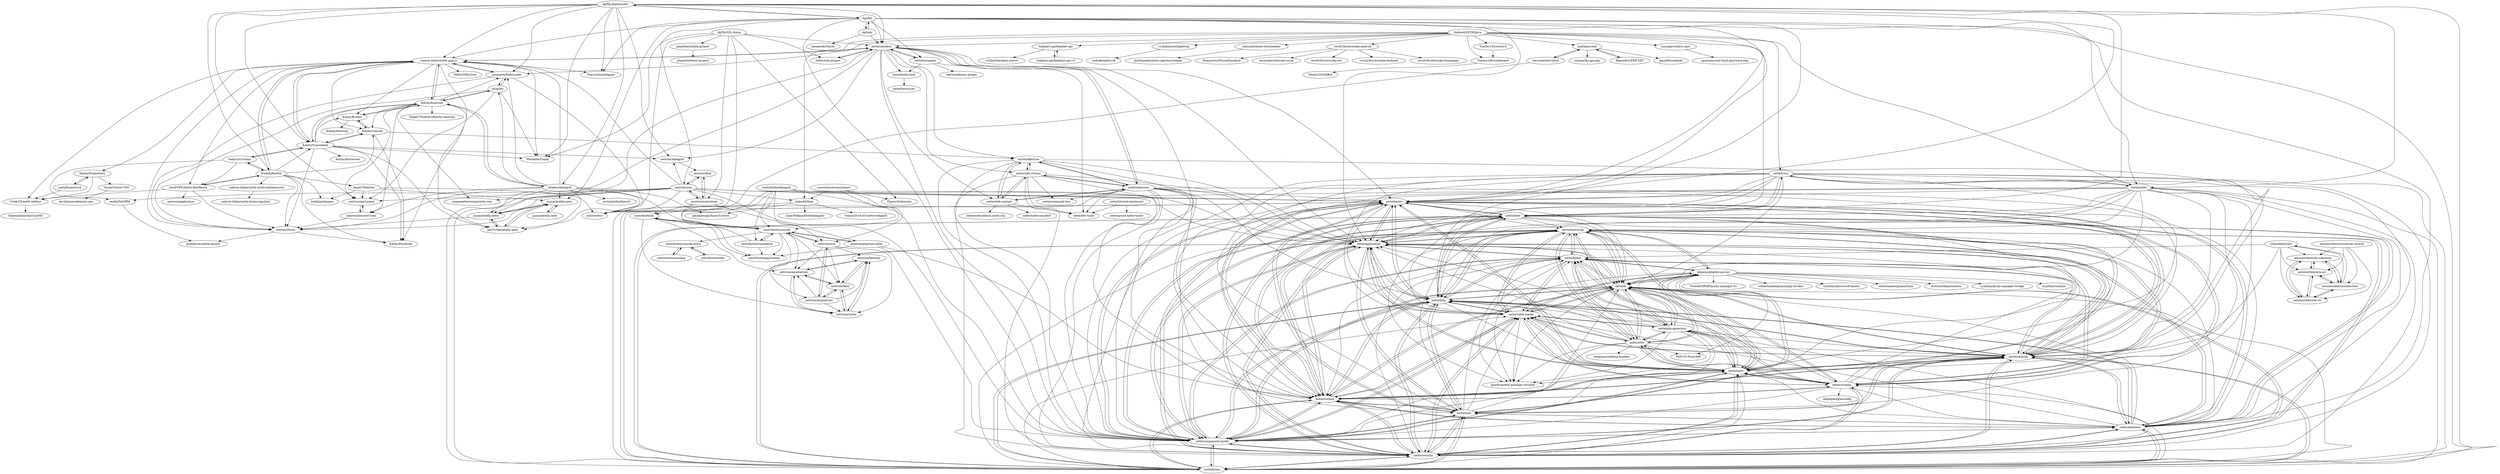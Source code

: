 digraph G {
"nette/tracy" -> "nette/tester"
"nette/tracy" -> "nette/latte"
"nette/tracy" -> "nette/forms"
"nette/tracy" -> "nette/application"
"nette/tracy" -> "nette/http"
"nette/tracy" -> "nette/security"
"nette/tracy" -> "nette/caching"
"nette/tracy" -> "nette/component-model"
"nette/tracy" -> "nette/database"
"nette/tracy" -> "nette/mail"
"nette/tracy" -> "nette/routing"
"nette/tracy" -> "nette/di"
"nette/tracy" -> "nette/neon"
"nette/tracy" -> "nette/nette"
"nette/tracy" -> "nette/robot-loader"
"nette/application" -> "nette/component-model"
"nette/application" -> "nette/routing"
"nette/application" -> "nette/security"
"nette/application" -> "nette/http"
"nette/application" -> "nette/caching"
"nette/application" -> "nette/tester"
"nette/application" -> "nette/forms"
"nette/application" -> "nette/mail"
"nette/application" -> "nette/database"
"nette/application" -> "nette/latte"
"nette/application" -> "nette/di"
"nette/application" -> "nette/bootstrap"
"nette/application" -> "nette/neon"
"nette/application" -> "nette/robot-loader"
"nette/application" -> "nette/finder"
"setnicka/ulozto-downloader" -> "JanPalasek/ulozto-captcha-breaker"
"nette/latte" -> "nette/application"
"nette/latte" -> "nette/tester"
"nette/latte" -> "nette/forms"
"nette/latte" -> "nette/security"
"nette/latte" -> "nette/component-model"
"nette/latte" -> "nette/http"
"nette/latte" -> "nette/routing"
"nette/latte" -> "nette/mail"
"nette/latte" -> "nette/caching"
"nette/latte" -> "nette/database"
"nette/latte" -> "nette/tracy"
"nette/latte" -> "nette/neon"
"nette/latte" -> "nette/di"
"nette/latte" -> "nette/bootstrap"
"nette/latte" -> "nette/robot-loader"
"tkohout/OSTRAJava" -> "covid19cz/erouska-android"
"tkohout/OSTRAJava" -> "Toaster192/czech.h"
"tkohout/OSTRAJava" -> "honzajavorek/cs-apis"
"tkohout/OSTRAJava" -> "setnicka/ulozto-downloader"
"tkohout/OSTRAJava" -> "bakalari-api/bakalari-api"
"tkohout/OSTRAJava" -> "nette/nette"
"tkohout/OSTRAJava" -> "nette/tester"
"tkohout/OSTRAJava" -> "nette/sandbox"
"tkohout/OSTRAJava" -> "nette/latte"
"tkohout/OSTRAJava" -> "Toaster192/rubbergod"
"tkohout/OSTRAJava" -> "nette/tracy"
"tkohout/OSTRAJava" -> "jiripudil/Naja"
"tkohout/OSTRAJava" -> "janmarek/WebLoader"
"tkohout/OSTRAJava" -> "ondrejnov/eet"
"tkohout/OSTRAJava" -> "csob/paymentgateway"
"nette/forms" -> "nette/component-model"
"nette/forms" -> "nette/security"
"nette/forms" -> "nette/routing"
"nette/forms" -> "nette/application"
"nette/forms" -> "nette/tester"
"nette/forms" -> "nette/http"
"nette/forms" -> "nette/mail"
"nette/forms" -> "nette/caching"
"nette/forms" -> "nette/database"
"nette/forms" -> "nette/latte"
"nette/forms" -> "nette/di"
"nette/forms" -> "nette/bootstrap"
"nette/forms" -> "nette/neon"
"nette/forms" -> "nette/robot-loader"
"nette/forms" -> "nette/schema"
"antonioribeiro/countries-laravel" -> "antonioribeiro/ia-collection"
"antonioribeiro/countries-laravel" -> "antonioribeiro/ia-arr"
"antonioribeiro/countries-laravel" -> "antonioribeiro/ia-str"
"antonioribeiro/countries-laravel" -> "antonioribeiro/coollection"
"bakalari-api/bakalari-api" -> "vitSkalicky/lepsi-rozvrh"
"bakalari-api/bakalari-api" -> "bakalari-api/bakalari-api-v3"
"nette/http" -> "nette/component-model"
"nette/http" -> "nette/routing"
"nette/http" -> "nette/security"
"nette/http" -> "nette/application"
"nette/http" -> "nette/caching"
"nette/http" -> "nette/forms"
"nette/http" -> "nette/mail"
"nette/http" -> "nette/tester"
"nette/http" -> "nette/database"
"nette/http" -> "nette/bootstrap"
"nette/http" -> "nette/di"
"nette/http" -> "nette/neon"
"nette/http" -> "nette/latte"
"nette/http" -> "nette/robot-loader"
"nette/http" -> "nette/finder"
"nette/utils" -> "nette/finder"
"nette/utils" -> "nette/robot-loader"
"nette/utils" -> "nette/di"
"nette/utils" -> "nette/neon"
"nette/utils" -> "nette/bootstrap"
"nette/utils" -> "nette/schema"
"nette/utils" -> "nette/php-generator"
"nette/utils" -> "Jean85/pretty-package-versions" ["e"=1]
"nette/utils" -> "phpstan/phpdoc-parser"
"nette/utils" -> "nette/caching"
"nette/utils" -> "PHP-CS-Fixer/diff" ["e"=1]
"nette/utils" -> "composer/xdebug-handler" ["e"=1]
"nette/utils" -> "nette/application"
"nette/utils" -> "nette/http"
"nette/utils" -> "nette/component-model"
"honzajavorek/cs-apis" -> "spaze/encrypt-hash-password-php"
"nette/php-generator" -> "nette/bootstrap"
"nette/php-generator" -> "nette/neon"
"nette/php-generator" -> "nette/di"
"nette/php-generator" -> "nette/robot-loader"
"nette/php-generator" -> "nette/finder"
"nette/php-generator" -> "nette/utils"
"nette/php-generator" -> "nette/schema"
"nette/php-generator" -> "phpstan/phpdoc-parser"
"nette/php-generator" -> "Jean85/pretty-package-versions" ["e"=1]
"nette/php-generator" -> "nette/http"
"nette/php-generator" -> "nette/caching"
"nette/php-generator" -> "nette/component-model"
"nette/php-generator" -> "nette/application"
"nette/php-generator" -> "nette/security"
"nette/php-generator" -> "nette/routing"
"bakalari-api/bakalari-api-v3" -> "bakalari-api/bakalari-api"
"nette/examples" -> "nette/sandbox"
"nette/examples" -> "nette/build-tools"
"nette/examples" -> "nette/netbeans-plugin"
"nette/examples" -> "nette/dev-tools"
"dg/dibi" -> "nette/tester"
"dg/dibi" -> "dg/texy"
"dg/dibi" -> "nette/sandbox"
"dg/dibi" -> "vojtech-dobes/nette.ajax.js"
"dg/dibi" -> "Tharos/LeanMapper"
"dg/dibi" -> "nette/nette"
"dg/dibi" -> "nette/http"
"dg/dibi" -> "nette/database"
"dg/dibi" -> "nette/application"
"dg/dibi" -> "nette/forms"
"dg/dibi" -> "nextras/orm"
"dg/dibi" -> "juzna/intellij-neon"
"dg/dibi" -> "nette/examples"
"dg/dibi" -> "dg/ftp-deployment"
"dg/dibi" -> "nette/component-model"
"nette/nette" -> "nette/tester"
"nette/nette" -> "nette/latte"
"nette/nette" -> "nette/tracy"
"nette/nette" -> "nette/application"
"nette/nette" -> "nette/forms"
"nette/nette" -> "nette/security"
"nette/nette" -> "nette/mail"
"nette/nette" -> "nette/component-model"
"nette/nette" -> "nette/database"
"nette/nette" -> "nette/routing"
"nette/nette" -> "nette/caching"
"nette/nette" -> "nette/http"
"nette/nette" -> "nette/neon"
"nette/nette" -> "nette/di"
"nette/nette" -> "nette/bootstrap"
"nette/database" -> "nette/component-model"
"nette/database" -> "nette/security"
"nette/database" -> "nette/routing"
"nette/database" -> "nette/application"
"nette/database" -> "nette/tester"
"nette/database" -> "nette/http"
"nette/database" -> "nette/caching"
"nette/database" -> "nette/forms"
"nette/database" -> "nette/mail"
"nette/database" -> "nette/latte"
"nette/database" -> "nette/di"
"nette/database" -> "nette/neon"
"nette/database" -> "nette/bootstrap"
"nette/database" -> "nette/robot-loader"
"nette/database" -> "nette/schema"
"stekycz/Cronner" -> "drahak/Restful"
"stekycz/Cronner" -> "Kdyby/Translation"
"stekycz/Cronner" -> "uestla/YetORM"
"stekycz/Cronner" -> "newPOPE/Nette-RestRoute"
"nette/finder" -> "nette/robot-loader"
"nette/finder" -> "nette/bootstrap"
"nette/finder" -> "nette/di"
"nette/finder" -> "nette/neon"
"nette/finder" -> "nette/utils"
"nette/finder" -> "Jean85/pretty-package-versions" ["e"=1]
"nette/finder" -> "nette/php-generator"
"nette/finder" -> "phpstan/phpdoc-parser"
"nette/finder" -> "nette/schema"
"nette/finder" -> "nette/caching"
"nette/finder" -> "nette/component-model"
"nette/finder" -> "nette/application"
"nette/finder" -> "nette/routing"
"nette/finder" -> "nette/security"
"nette/finder" -> "nette/http"
"nette/robot-loader" -> "nette/finder"
"nette/robot-loader" -> "nette/bootstrap"
"nette/robot-loader" -> "nette/neon"
"nette/robot-loader" -> "nette/di"
"nette/robot-loader" -> "nette/utils"
"nette/robot-loader" -> "nette/php-generator"
"nette/robot-loader" -> "nette/schema"
"nette/robot-loader" -> "Jean85/pretty-package-versions" ["e"=1]
"nette/robot-loader" -> "phpstan/phpdoc-parser"
"nette/robot-loader" -> "nette/caching"
"nette/robot-loader" -> "nette/component-model"
"nette/robot-loader" -> "nette/routing"
"nette/robot-loader" -> "nette/security"
"nette/robot-loader" -> "nette/application"
"nette/robot-loader" -> "nette/http"
"phpstan/phpdoc-parser" -> "nette/robot-loader"
"phpstan/phpdoc-parser" -> "nette/finder"
"phpstan/phpdoc-parser" -> "nette/bootstrap"
"phpstan/phpdoc-parser" -> "Jean85/pretty-package-versions" ["e"=1]
"phpstan/phpdoc-parser" -> "nette/neon"
"phpstan/phpdoc-parser" -> "nette/di"
"phpstan/phpdoc-parser" -> "nette/utils"
"phpstan/phpdoc-parser" -> "PHP-CS-Fixer/diff" ["e"=1]
"phpstan/phpdoc-parser" -> "symfony/password-hasher" ["e"=1]
"phpstan/phpdoc-parser" -> "sebastianbergmann/type" ["e"=1]
"phpstan/phpdoc-parser" -> "doctrine/deprecations" ["e"=1]
"phpstan/phpdoc-parser" -> "symfony/proxy-manager-bridge" ["e"=1]
"phpstan/phpdoc-parser" -> "symfony/runtime" ["e"=1]
"phpstan/phpdoc-parser" -> "FriendsOfPHP/proxy-manager-lts" ["e"=1]
"phpstan/phpdoc-parser" -> "sebastianbergmann/php-invoker" ["e"=1]
"nette/schema" -> "nette/bootstrap"
"nette/schema" -> "nette/neon"
"nette/schema" -> "nette/di"
"nette/schema" -> "nette/robot-loader"
"nette/schema" -> "nette/utils"
"nette/schema" -> "nette/finder"
"nette/schema" -> "nette/routing"
"nette/schema" -> "thephpleague/config" ["e"=1]
"nette/schema" -> "nette/component-model"
"nette/schema" -> "nette/security"
"nette/schema" -> "nette/php-generator"
"nette/schema" -> "nette/application"
"nette/schema" -> "nette/caching"
"nette/schema" -> "nette/http"
"nette/schema" -> "nette/tester"
"nette/bootstrap" -> "nette/di"
"nette/bootstrap" -> "nette/neon"
"nette/bootstrap" -> "nette/robot-loader"
"nette/bootstrap" -> "nette/finder"
"nette/bootstrap" -> "nette/schema"
"nette/bootstrap" -> "nette/php-generator"
"nette/bootstrap" -> "nette/utils"
"nette/bootstrap" -> "phpstan/phpdoc-parser"
"nette/bootstrap" -> "nette/component-model"
"nette/bootstrap" -> "Jean85/pretty-package-versions" ["e"=1]
"nette/bootstrap" -> "nette/caching"
"nette/bootstrap" -> "nette/routing"
"nette/bootstrap" -> "nette/security"
"nette/bootstrap" -> "nette/application"
"nette/bootstrap" -> "nette/http"
"nette/caching" -> "nette/component-model"
"nette/caching" -> "nette/routing"
"nette/caching" -> "nette/security"
"nette/caching" -> "nette/application"
"nette/caching" -> "nette/http"
"nette/caching" -> "nette/tester"
"nette/caching" -> "nette/mail"
"nette/caching" -> "nette/forms"
"nette/caching" -> "nette/database"
"nette/caching" -> "nette/finder"
"nette/caching" -> "nette/bootstrap"
"nette/caching" -> "nette/di"
"nette/caching" -> "nette/neon"
"nette/caching" -> "nette/robot-loader"
"nette/caching" -> "nette/latte"
"nette/routing" -> "nette/component-model"
"nette/routing" -> "nette/security"
"nette/routing" -> "nette/application"
"nette/routing" -> "nette/http"
"nette/routing" -> "nette/caching"
"nette/routing" -> "nette/tester"
"nette/routing" -> "nette/forms"
"nette/routing" -> "nette/mail"
"nette/routing" -> "nette/database"
"nette/routing" -> "nette/bootstrap"
"nette/routing" -> "nette/neon"
"nette/routing" -> "nette/di"
"nette/routing" -> "nette/schema"
"nette/routing" -> "nette/robot-loader"
"nette/routing" -> "nette/latte"
"nette/security" -> "nette/component-model"
"nette/security" -> "nette/routing"
"nette/security" -> "nette/application"
"nette/security" -> "nette/tester"
"nette/security" -> "nette/caching"
"nette/security" -> "nette/http"
"nette/security" -> "nette/forms"
"nette/security" -> "nette/mail"
"nette/security" -> "nette/database"
"nette/security" -> "nette/bootstrap"
"nette/security" -> "nette/di"
"nette/security" -> "nette/neon"
"nette/security" -> "nette/latte"
"nette/security" -> "nette/robot-loader"
"nette/security" -> "nette/schema"
"phpstan/phpstan-nette" -> "contributte/console"
"phpstan/phpstan-nette" -> "contributte/application"
"phpstan/phpstan-nette" -> "nette/routing"
"phpstan/phpstan-nette" -> "nette/component-model"
"colinodell/json5" -> "antonioribeiro/coollection"
"colinodell/json5" -> "antonioribeiro/ia-arr"
"colinodell/json5" -> "antonioribeiro/ia-str"
"colinodell/json5" -> "antonioribeiro/ia-collection"
"colinodell/json5" -> "nette/caching"
"colinodell/json5" -> "nette/finder"
"nextras/orm" -> "nextras/dbal"
"nextras/orm" -> "nextras/migrations"
"nextras/orm" -> "componette/componette.com"
"nextras/orm" -> "nextras/datagrid"
"nextras/orm" -> "nette/tester"
"nextras/orm" -> "jiripudil/Naja"
"nextras/orm" -> "nette/forms"
"nextras/orm" -> "nette/application"
"nextras/orm" -> "uestla/YetORM"
"nextras/orm" -> "nittro/nittro"
"nextras/orm" -> "nextras/mail-panel"
"nextras/orm" -> "nette/component-model"
"nextras/orm" -> "vojtech-dobes/nette.ajax.js"
"nextras/orm" -> "juzna/intellij-nette"
"nextras/orm" -> "nette/database"
"nette/mail" -> "nette/component-model"
"nette/mail" -> "nette/security"
"nette/mail" -> "nette/routing"
"nette/mail" -> "nette/application"
"nette/mail" -> "nette/forms"
"nette/mail" -> "nette/http"
"nette/mail" -> "nette/caching"
"nette/mail" -> "nette/tester"
"nette/mail" -> "nette/database"
"nette/mail" -> "nette/bootstrap"
"nette/mail" -> "nette/neon"
"nette/mail" -> "nette/latte"
"nette/mail" -> "nette/di"
"nette/mail" -> "nette/robot-loader"
"nette/mail" -> "nette/finder"
"nette/safe-stream" -> "nette/reflection"
"nette/safe-stream" -> "nette/tokenizer"
"nette/safe-stream" -> "nette/component-model"
"nette/safe-stream" -> "nette/dev-tools"
"nette/safe-stream" -> "nette/web-content"
"nette/safe-stream" -> "nette/command-line"
"nette/safe-stream" -> "nette/security"
"nette/safe-stream" -> "nette/application"
"nette/safe-stream" -> "nette/routing"
"drahak/Restful" -> "newPOPE/Nette-RestRoute"
"drahak/Restful" -> "stekycz/Cronner"
"drahak/Restful" -> "brabijan/images"
"drahak/Restful" -> "nextras/forms"
"drahak/Restful" -> "vojtech-dobes/nette.ajax.js"
"drahak/Restful" -> "Kdyby/Console"
"drahak/Restful" -> "Kdyby/Translation"
"drahak/Restful" -> "Kdyby/Facebook"
"drahak/Restful" -> "vojtech-dobes/nette-multi-authenticator"
"drahak/Restful" -> "kaja47/Matcher"
"dg/ftp-deployment" -> "nette/tester"
"dg/ftp-deployment" -> "nette/nette"
"dg/ftp-deployment" -> "vojtech-dobes/nette.ajax.js"
"dg/ftp-deployment" -> "drahak/Restful"
"dg/ftp-deployment" -> "janmarek/WebLoader"
"dg/ftp-deployment" -> "Kdyby/Translation"
"dg/ftp-deployment" -> "nextras/mail-panel"
"dg/ftp-deployment" -> "Tharos/LeanMapper"
"dg/ftp-deployment" -> "dg/dibi"
"dg/ftp-deployment" -> "ublaboo/datagrid"
"dg/ftp-deployment" -> "nette/forms"
"dg/ftp-deployment" -> "nextras/datagrid"
"dg/ftp-deployment" -> "Markette/Gopay"
"dg/ftp-deployment" -> "nette/sandbox"
"dg/ftp-deployment" -> "nette/latte"
"dg/texy" -> "nette/sandbox"
"dg/texy" -> "dg/dibi"
"dg/texy" -> "janmarek/Texyla"
"covid19cz/erouska-android" -> "covid19cz/erouska-ios"
"covid19cz/erouska-android" -> "covid19cz/erouska-backend"
"covid19cz/erouska-android" -> "covid19cz/erouska-homepage"
"covid19cz/erouska-android" -> "Komarovec/NeuralSandbox"
"covid19cz/erouska-android" -> "msusicky/ockovani-covid"
"nette/di" -> "nette/bootstrap"
"nette/di" -> "nette/neon"
"nette/di" -> "nette/robot-loader"
"nette/di" -> "nette/finder"
"nette/di" -> "nette/utils"
"nette/di" -> "nette/schema"
"nette/di" -> "nette/php-generator"
"nette/di" -> "phpstan/phpdoc-parser"
"nette/di" -> "nette/component-model"
"nette/di" -> "nette/caching"
"nette/di" -> "nette/application"
"nette/di" -> "Jean85/pretty-package-versions" ["e"=1]
"nette/di" -> "nette/security"
"nette/di" -> "nette/routing"
"nette/di" -> "nette/http"
"nextras/secured-links" -> "nextras/mail-panel"
"nextras/secured-links" -> "nextras/forms"
"kaja47/Matcher" -> "brabijan/images"
"kaja47/Matcher" -> "juzna/intellij-neon"
"kaja47/Matcher" -> "nittro/nittro"
"kaja47/Matcher" -> "nextras/mail-panel"
"nette/sandbox" -> "nette/examples"
"nette/sandbox" -> "nette/reflection"
"nette/sandbox" -> "nette/web-content"
"nette/sandbox" -> "nette/safe-stream"
"nette/sandbox" -> "nette/build-tools"
"nette/sandbox" -> "nette/tokenizer"
"nette/sandbox" -> "nette/web-project"
"nette/sandbox" -> "vojtech-dobes/nette.ajax.js"
"nette/sandbox" -> "nette/tester"
"nette/sandbox" -> "nextras/datagrid"
"nette/sandbox" -> "nette/application"
"nette/sandbox" -> "nette/forms"
"nette/sandbox" -> "nette/security"
"nette/sandbox" -> "juzna/intellij-nette"
"nette/sandbox" -> "nette/component-model"
"nextras/datagrid" -> "nextras/dbal"
"Kdyby/Framework" -> "Vrtak-CZ/nette-addons"
"Kdyby/Framework" -> "Venne/Venne-CMS"
"Kdyby/Framework" -> "nella/framework"
"Vrtak-CZ/nette-addons" -> "OndrejSlamecka/CoolMS"
"juzna/intellij-latte" -> "juzna/intellij-neon"
"juzna/intellij-neon" -> "juzna/intellij-nette"
"juzna/intellij-neon" -> "JanTvrdik/intellij-latte"
"juzna/intellij-neon" -> "nextras/forms"
"juzna/intellij-neon" -> "juzna/intellij-latte"
"juzna/intellij-nette" -> "juzna/intellij-neon"
"juzna/intellij-nette" -> "JanTvrdik/intellij-latte"
"juzna/intellij-nette" -> "nextras/forms"
"nella/framework" -> "Kdyby/Framework"
"nella/framework" -> "Vrtak-CZ/nette-addons"
"newPOPE/Nette-RestRoute" -> "drahak/Restful"
"newPOPE/Nette-RestRoute" -> "nextras/forms"
"newPOPE/Nette-RestRoute" -> "nextras/application"
"newPOPE/Nette-RestRoute" -> "Vrtak-CZ/nette-addons"
"vojtech-dobes/nette.ajax.js" -> "Kdyby/Translation"
"vojtech-dobes/nette.ajax.js" -> "janmarek/WebLoader"
"vojtech-dobes/nette.ajax.js" -> "Kdyby/Framework"
"vojtech-dobes/nette.ajax.js" -> "Kdyby/Console"
"vojtech-dobes/nette.ajax.js" -> "Kdyby/Doctrine"
"vojtech-dobes/nette.ajax.js" -> "nette/sandbox"
"vojtech-dobes/nette.ajax.js" -> "Vrtak-CZ/nette-addons"
"vojtech-dobes/nette.ajax.js" -> "drahak/Restful"
"vojtech-dobes/nette.ajax.js" -> "Kdyby/Facebook"
"vojtech-dobes/nette.ajax.js" -> "nextras/forms"
"vojtech-dobes/nette.ajax.js" -> "Tharos/LeanMapper"
"vojtech-dobes/nette.ajax.js" -> "Kdyby/Events"
"vojtech-dobes/nette.ajax.js" -> "Markette/Gopay"
"vojtech-dobes/nette.ajax.js" -> "newPOPE/Nette-RestRoute"
"vojtech-dobes/nette.ajax.js" -> "Niftyx/NiftyGrid"
"Toaster192/czech.h" -> "Toaster192/rubbergod"
"contributte/datagrid" -> "contributte/translation"
"contributte/datagrid" -> "contributte/console"
"contributte/datagrid" -> "contributte/application"
"contributte/datagrid" -> "nettrine/orm"
"contributte/datagrid" -> "nette/component-model"
"contributte/datagrid" -> "nette/application"
"contributte/datagrid" -> "nette/tester"
"contributte/datagrid" -> "contributte/di"
"nette/neon" -> "nette/bootstrap"
"nette/neon" -> "nette/di"
"nette/neon" -> "nette/robot-loader"
"nette/neon" -> "nette/finder"
"nette/neon" -> "nette/utils"
"nette/neon" -> "nette/schema"
"nette/neon" -> "nette/php-generator"
"nette/neon" -> "phpstan/phpdoc-parser"
"nette/neon" -> "nette/component-model"
"nette/neon" -> "nette/caching"
"nette/neon" -> "Jean85/pretty-package-versions" ["e"=1]
"nette/neon" -> "nette/application"
"nette/neon" -> "nette/security"
"nette/neon" -> "nette/routing"
"nette/neon" -> "nette/tester"
"JanTvrdik/intellij-latte" -> "juzna/intellij-nette"
"JanTvrdik/intellij-latte" -> "juzna/intellij-neon"
"Kdyby/Console" -> "Kdyby/Events"
"Kdyby/Console" -> "Kdyby/Facebook"
"Kdyby/Console" -> "Kdyby/Translation"
"Kdyby/Console" -> "nette/reflection"
"Kdyby/Doctrine" -> "Kdyby/Events"
"Kdyby/Doctrine" -> "Kdyby/Translation"
"Kdyby/Doctrine" -> "Kdyby/Console"
"Kdyby/Doctrine" -> "vojtech-dobes/nette.ajax.js"
"Kdyby/Doctrine" -> "o5/grido"
"Kdyby/Doctrine" -> "JanTvrdik/intellij-latte"
"Kdyby/Doctrine" -> "ublaboo/datagrid"
"Kdyby/Doctrine" -> "janmarek/WebLoader"
"Kdyby/Doctrine" -> "componette/componette.com"
"Kdyby/Doctrine" -> "nextras/secured-links"
"Kdyby/Doctrine" -> "Majkl578/nette-identity-doctrine"
"Kdyby/Doctrine" -> "nextras/mail-panel"
"Kdyby/Events" -> "Kdyby/Doctrine"
"Kdyby/Events" -> "Kdyby/Console"
"Kdyby/Events" -> "Kdyby/Monolog"
"Kdyby/Translation" -> "vojtech-dobes/nette.ajax.js"
"Kdyby/Translation" -> "Kdyby/Doctrine"
"Kdyby/Translation" -> "Kdyby/Console"
"Kdyby/Translation" -> "Kdyby/Facebook"
"Kdyby/Translation" -> "Kdyby/Events"
"Kdyby/Translation" -> "stekycz/Cronner"
"Kdyby/Translation" -> "nextras/datagrid"
"Kdyby/Translation" -> "nextras/forms"
"Kdyby/Translation" -> "Kdyby/Autowired"
"Kdyby/Translation" -> "Markette/Gopay"
"Kdyby/Translation" -> "JanTvrdik/intellij-latte"
"nextras/migrations" -> "nextras/dbal"
"nextras/migrations" -> "contributte/console"
"nextras/migrations" -> "nextras/orm"
"nextras/migrations" -> "phpstan/phpstan-nette"
"nextras/migrations" -> "contributte/di"
"csob/paymentgateway" -> "ondrakoupil/csob"
"ondrejnov/eet" -> "slevomat/eet-client"
"ondrejnov/eet" -> "filipsedivy/PHP-EET"
"ondrejnov/eet" -> "JakubMrozek/eet"
"ondrejnov/eet" -> "mhujer/fio-api-php"
"nette/component-model" -> "nette/routing"
"nette/component-model" -> "nette/security"
"nette/component-model" -> "nette/application"
"nette/component-model" -> "nette/http"
"nette/component-model" -> "nette/caching"
"nette/component-model" -> "nette/tester"
"nette/component-model" -> "nette/forms"
"nette/component-model" -> "nette/mail"
"nette/component-model" -> "nette/database"
"nette/component-model" -> "nette/bootstrap"
"nette/component-model" -> "nette/di"
"nette/component-model" -> "nette/neon"
"nette/component-model" -> "nette/latte"
"nette/component-model" -> "nette/robot-loader"
"nette/component-model" -> "nette/finder"
"jiripudil/Naja" -> "nittro/nittro"
"jiripudil/Naja" -> "o2ps/WebpackNetteAdapter"
"jiripudil/Naja" -> "trainit/2018-03-nette-webpack"
"jiripudil/Naja" -> "peckadesign/AsyncControl"
"planette/nutella-project" -> "planette/forest-project"
"nette/reflection" -> "nette/safe-stream"
"nette/reflection" -> "nette/tokenizer"
"nette/reflection" -> "nette/component-model"
"nette/reflection" -> "nette/web-content"
"nette/reflection" -> "nette/security"
"nette/reflection" -> "nette/application"
"nette/reflection" -> "nette/caching"
"nette/reflection" -> "nette/routing"
"antonioribeiro/coollection" -> "antonioribeiro/ia-collection"
"antonioribeiro/coollection" -> "antonioribeiro/ia-arr"
"antonioribeiro/coollection" -> "antonioribeiro/ia-str"
"antonioribeiro/coollection" -> "colinodell/json5"
"antonioribeiro/ia-arr" -> "antonioribeiro/ia-collection"
"antonioribeiro/ia-arr" -> "antonioribeiro/ia-str"
"antonioribeiro/ia-arr" -> "antonioribeiro/coollection"
"antonioribeiro/ia-collection" -> "antonioribeiro/ia-arr"
"antonioribeiro/ia-collection" -> "antonioribeiro/ia-str"
"antonioribeiro/ia-collection" -> "antonioribeiro/coollection"
"antonioribeiro/ia-str" -> "antonioribeiro/ia-collection"
"antonioribeiro/ia-str" -> "antonioribeiro/ia-arr"
"antonioribeiro/ia-str" -> "antonioribeiro/coollection"
"nette/tokenizer" -> "nette/safe-stream"
"nette/tokenizer" -> "nette/reflection"
"nette/tokenizer" -> "nette/component-model"
"nette/tokenizer" -> "nette/web-content"
"nette/tokenizer" -> "nette/security"
"nette/tokenizer" -> "nette/routing"
"nette/tokenizer" -> "nette/application"
"nette/tokenizer" -> "nette/dev-tools"
"nette/tokenizer" -> "nette/caching"
"nette/tokenizer" -> "nette/command-line"
"nette/tokenizer" -> "nette/sandbox"
"nette/tokenizer" -> "nette/http"
"nette/tokenizer" -> "nette/forms"
"nette/tokenizer" -> "nette/tester"
"nette/tokenizer" -> "nette/mail"
"janmarek/WebLoader" -> "vojtech-dobes/nette.ajax.js"
"janmarek/WebLoader" -> "o5/grido"
"janmarek/WebLoader" -> "nextras/forms"
"janmarek/WebLoader" -> "nittro/nittro"
"o5/grido" -> "janmarek/WebLoader"
"o5/grido" -> "Kdyby/Doctrine"
"o5/grido" -> "Markette/Gopay"
"o5/grido" -> "nextras/mail-panel"
"o5/grido" -> "nextras/forms"
"ublaboo/datagrid" -> "Kdyby/Doctrine"
"ublaboo/datagrid" -> "juzna/intellij-nette"
"ublaboo/datagrid" -> "janmarek/WebLoader"
"ublaboo/datagrid" -> "nittro/nittro"
"ublaboo/datagrid" -> "o5/grido"
"ublaboo/datagrid" -> "mrtnzlml/testbench"
"ublaboo/datagrid" -> "JanTvrdik/intellij-latte"
"ublaboo/datagrid" -> "juzna/intellij-neon"
"ublaboo/datagrid" -> "peckadesign/AsyncControl"
"ublaboo/datagrid" -> "vojtech-dobes/nette.ajax.js"
"ublaboo/datagrid" -> "nextras/forms"
"ublaboo/datagrid" -> "contributte/console"
"ublaboo/datagrid" -> "nextras/secured-links"
"consistence/consistence" -> "Tharos/Schematic"
"consistence/consistence" -> "contributte/console"
"consistence/consistence" -> "jiripudil/Naja"
"consistence/consistence" -> "nettrine/orm"
"contributte/console" -> "contributte/di"
"contributte/console" -> "phpstan/phpstan-nette"
"contributte/console" -> "nettrine/orm"
"contributte/console" -> "contributte/translation"
"contributte/console" -> "nettrine/migrations"
"contributte/console" -> "nettrine/annotations"
"contributte/console" -> "contributte/console-extra"
"contributte/console" -> "nettrine/dbal"
"contributte/console" -> "contributte/application"
"contributte/console-extra" -> "contributte/redis"
"contributte/console-extra" -> "contributte/monolog"
"contributte/di" -> "contributte/console"
"contributte/di" -> "contributte/application"
"contributte/di" -> "nettrine/annotations"
"contributte/di" -> "nettrine/cache"
"dg/MySQL-dump" -> "Markette/Gopay"
"dg/MySQL-dump" -> "nette/web-project"
"dg/MySQL-dump" -> "Tharos/Schematic"
"dg/MySQL-dump" -> "nextras/migrations"
"dg/MySQL-dump" -> "nittro/nittro"
"dg/MySQL-dump" -> "nette/sandbox"
"dg/MySQL-dump" -> "planette/nutella-project"
"dg/MySQL-dump" -> "JanTvrdik/intellij-latte"
"nextras/forms" -> "michalsvec/nette-opauth"
"nextras/forms" -> "Kdyby/Facebook"
"vojtech-dobes/nette-multi-authenticator" -> "vojtech-dobes/nette-forms-inputlist"
"nette/tester" -> "nette/security"
"nette/tester" -> "nette/component-model"
"nette/tester" -> "nette/routing"
"nette/tester" -> "nette/application"
"nette/tester" -> "nette/forms"
"nette/tester" -> "nette/caching"
"nette/tester" -> "nette/http"
"nette/tester" -> "nette/mail"
"nette/tester" -> "nette/database"
"nette/tester" -> "nette/latte"
"nette/tester" -> "nette/di"
"nette/tester" -> "nette/neon"
"nette/tester" -> "nette/bootstrap"
"nette/tester" -> "nette/robot-loader"
"nette/tester" -> "nette/schema"
"slevomat/eet-client" -> "ondrejnov/eet"
"slevomat/eet-client" -> "nittro/nittro"
"nette/web-content" -> "nette/reflection"
"nette/web-content" -> "nette/safe-stream"
"nette/web-content" -> "nette/tokenizer"
"nette/web-content" -> "nette/web-addons.nette.org"
"nette/web-content" -> "nette/nette-minified"
"nette/web-content" -> "nette/dev-tools"
"nette/web-project" -> "nette/sandbox"
"nette/tutorial-quickstart" -> "nette/dev-tools"
"nette/tutorial-quickstart" -> "nette/grunt-nette-tester"
"nettrine/fixtures" -> "nettrine/cache"
"nettrine/fixtures" -> "nettrine/annotations"
"nettrine/fixtures" -> "nettrine/dbal"
"Venne/Venne-CMS" -> "davidmoravek/moes-cms"
"nextras/mail-panel" -> "nextras/secured-links"
"uestla/YetORM" -> "michalsvec/nette-opauth"
"filipsedivy/PHP-EET" -> "ondrejnov/eet"
"nettrine/orm" -> "nettrine/dbal"
"nettrine/orm" -> "nettrine/annotations"
"nettrine/orm" -> "nettrine/migrations"
"nettrine/orm" -> "nettrine/cache"
"nettrine/orm" -> "nettrine/fixtures"
"nettrine/orm" -> "contributte/console"
"Toaster192/rubbergod" -> "Misha12/GrillBot"
"nextras/dbal" -> "nextras/migrations"
"nextras/dbal" -> "nextras/orm"
"contributte/translation" -> "contributte/console"
"contributte/translation" -> "contributte/di"
"contributte/translation" -> "contributte/application"
"nettrine/migrations" -> "nettrine/dbal"
"nettrine/migrations" -> "nettrine/annotations"
"nettrine/migrations" -> "nettrine/fixtures"
"nettrine/migrations" -> "nettrine/cache"
"nettrine/migrations" -> "nettrine/orm"
"nette/build-tools" -> "nette/resources"
"contributte/monolog" -> "contributte/console-extra"
"nettrine/dbal" -> "nettrine/annotations"
"nettrine/dbal" -> "nettrine/cache"
"nettrine/dbal" -> "nettrine/fixtures"
"nettrine/dbal" -> "nettrine/migrations"
"contributte/redis" -> "contributte/console-extra"
"nettrine/annotations" -> "nettrine/cache"
"nettrine/annotations" -> "nettrine/dbal"
"nettrine/annotations" -> "nettrine/fixtures"
"nettrine/cache" -> "nettrine/annotations"
"nettrine/cache" -> "nettrine/fixtures"
"nettrine/cache" -> "nettrine/dbal"
"nette/tracy" ["l"="-26.311,-41.786"]
"nette/tester" ["l"="-26.319,-41.813"]
"nette/latte" ["l"="-26.332,-41.792"]
"nette/forms" ["l"="-26.32,-41.804"]
"nette/application" ["l"="-26.338,-41.805"]
"nette/http" ["l"="-26.35,-41.817"]
"nette/security" ["l"="-26.349,-41.797"]
"nette/caching" ["l"="-26.358,-41.806"]
"nette/component-model" ["l"="-26.336,-41.812"]
"nette/database" ["l"="-26.323,-41.823"]
"nette/mail" ["l"="-26.336,-41.823"]
"nette/routing" ["l"="-26.346,-41.808"]
"nette/di" ["l"="-26.37,-41.798"]
"nette/neon" ["l"="-26.373,-41.81"]
"nette/nette" ["l"="-26.299,-41.807"]
"nette/robot-loader" ["l"="-26.354,-41.829"]
"nette/bootstrap" ["l"="-26.367,-41.82"]
"nette/finder" ["l"="-26.389,-41.819"]
"setnicka/ulozto-downloader" ["l"="-26.282,-41.688"]
"JanPalasek/ulozto-captcha-breaker" ["l"="-26.298,-41.662"]
"tkohout/OSTRAJava" ["l"="-26.247,-41.742"]
"covid19cz/erouska-android" ["l"="-26.219,-41.658"]
"Toaster192/czech.h" ["l"="-26.247,-41.714"]
"honzajavorek/cs-apis" ["l"="-26.216,-41.701"]
"bakalari-api/bakalari-api" ["l"="-26.167,-41.719"]
"nette/sandbox" ["l"="-26.286,-41.78"]
"Toaster192/rubbergod" ["l"="-26.231,-41.719"]
"jiripudil/Naja" ["l"="-26.223,-41.827"]
"janmarek/WebLoader" ["l"="-26.196,-41.783"]
"ondrejnov/eet" ["l"="-26.187,-41.712"]
"csob/paymentgateway" ["l"="-26.251,-41.691"]
"nette/schema" ["l"="-26.369,-41.833"]
"antonioribeiro/countries-laravel" ["l"="-26.528,-41.814"]
"antonioribeiro/ia-collection" ["l"="-26.509,-41.814"]
"antonioribeiro/ia-arr" ["l"="-26.502,-41.823"]
"antonioribeiro/ia-str" ["l"="-26.504,-41.805"]
"antonioribeiro/coollection" ["l"="-26.493,-41.814"]
"vitSkalicky/lepsi-rozvrh" ["l"="-26.136,-41.702"]
"bakalari-api/bakalari-api-v3" ["l"="-26.14,-41.717"]
"nette/utils" ["l"="-26.393,-41.839"]
"nette/php-generator" ["l"="-26.398,-41.802"]
"Jean85/pretty-package-versions" ["l"="-27.864,-40.912"]
"phpstan/phpdoc-parser" ["l"="-26.415,-41.822"]
"PHP-CS-Fixer/diff" ["l"="-27.889,-40.815"]
"composer/xdebug-handler" ["l"="-27.817,-40.99"]
"spaze/encrypt-hash-password-php" ["l"="-26.204,-41.681"]
"nette/examples" ["l"="-26.303,-41.753"]
"nette/build-tools" ["l"="-26.299,-41.738"]
"nette/netbeans-plugin" ["l"="-26.319,-41.723"]
"nette/dev-tools" ["l"="-26.343,-41.746"]
"dg/dibi" ["l"="-26.276,-41.793"]
"dg/texy" ["l"="-26.278,-41.759"]
"vojtech-dobes/nette.ajax.js" ["l"="-26.196,-41.802"]
"Tharos/LeanMapper" ["l"="-26.233,-41.777"]
"nextras/orm" ["l"="-26.259,-41.82"]
"juzna/intellij-neon" ["l"="-26.208,-41.778"]
"dg/ftp-deployment" ["l"="-26.247,-41.802"]
"stekycz/Cronner" ["l"="-26.157,-41.831"]
"drahak/Restful" ["l"="-26.161,-41.81"]
"Kdyby/Translation" ["l"="-26.189,-41.821"]
"uestla/YetORM" ["l"="-26.191,-41.846"]
"newPOPE/Nette-RestRoute" ["l"="-26.142,-41.818"]
"symfony/password-hasher" ["l"="-27.651,-40.755"]
"sebastianbergmann/type" ["l"="-27.627,-40.861"]
"doctrine/deprecations" ["l"="-27.65,-40.813"]
"symfony/proxy-manager-bridge" ["l"="-27.679,-40.745"]
"symfony/runtime" ["l"="-27.656,-40.741"]
"FriendsOfPHP/proxy-manager-lts" ["l"="-27.666,-40.77"]
"sebastianbergmann/php-invoker" ["l"="-27.622,-40.848"]
"thephpleague/config" ["l"="-27.56,-40.858"]
"phpstan/phpstan-nette" ["l"="-26.294,-41.85"]
"contributte/console" ["l"="-26.264,-41.874"]
"contributte/application" ["l"="-26.291,-41.872"]
"colinodell/json5" ["l"="-26.465,-41.814"]
"nextras/dbal" ["l"="-26.248,-41.838"]
"nextras/migrations" ["l"="-26.264,-41.845"]
"componette/componette.com" ["l"="-26.216,-41.836"]
"nextras/datagrid" ["l"="-26.239,-41.818"]
"nittro/nittro" ["l"="-26.215,-41.785"]
"nextras/mail-panel" ["l"="-26.195,-41.794"]
"juzna/intellij-nette" ["l"="-26.227,-41.793"]
"nette/safe-stream" ["l"="-26.342,-41.769"]
"nette/reflection" ["l"="-26.322,-41.777"]
"nette/tokenizer" ["l"="-26.338,-41.78"]
"nette/web-content" ["l"="-26.332,-41.756"]
"nette/command-line" ["l"="-26.365,-41.754"]
"brabijan/images" ["l"="-26.134,-41.782"]
"nextras/forms" ["l"="-26.179,-41.804"]
"Kdyby/Console" ["l"="-26.205,-41.819"]
"Kdyby/Facebook" ["l"="-26.171,-41.821"]
"vojtech-dobes/nette-multi-authenticator" ["l"="-26.106,-41.826"]
"kaja47/Matcher" ["l"="-26.165,-41.779"]
"ublaboo/datagrid" ["l"="-26.205,-41.809"]
"Markette/Gopay" ["l"="-26.209,-41.794"]
"janmarek/Texyla" ["l"="-26.283,-41.73"]
"covid19cz/erouska-ios" ["l"="-26.22,-41.624"]
"covid19cz/erouska-backend" ["l"="-26.232,-41.642"]
"covid19cz/erouska-homepage" ["l"="-26.215,-41.642"]
"Komarovec/NeuralSandbox" ["l"="-26.197,-41.65"]
"msusicky/ockovani-covid" ["l"="-26.195,-41.635"]
"nextras/secured-links" ["l"="-26.167,-41.797"]
"nette/web-project" ["l"="-26.259,-41.768"]
"Kdyby/Framework" ["l"="-26.112,-41.792"]
"Vrtak-CZ/nette-addons" ["l"="-26.121,-41.805"]
"Venne/Venne-CMS" ["l"="-26.069,-41.783"]
"nella/framework" ["l"="-26.09,-41.795"]
"OndrejSlamecka/CoolMS" ["l"="-26.089,-41.812"]
"juzna/intellij-latte" ["l"="-26.192,-41.758"]
"JanTvrdik/intellij-latte" ["l"="-26.216,-41.801"]
"nextras/application" ["l"="-26.118,-41.836"]
"Kdyby/Doctrine" ["l"="-26.183,-41.811"]
"Kdyby/Events" ["l"="-26.179,-41.832"]
"Niftyx/NiftyGrid" ["l"="-26.151,-41.79"]
"contributte/datagrid" ["l"="-26.303,-41.859"]
"contributte/translation" ["l"="-26.291,-41.885"]
"nettrine/orm" ["l"="-26.262,-41.888"]
"contributte/di" ["l"="-26.279,-41.879"]
"o5/grido" ["l"="-26.179,-41.791"]
"Majkl578/nette-identity-doctrine" ["l"="-26.138,-41.805"]
"Kdyby/Monolog" ["l"="-26.155,-41.86"]
"Kdyby/Autowired" ["l"="-26.151,-41.846"]
"ondrakoupil/csob" ["l"="-26.255,-41.666"]
"slevomat/eet-client" ["l"="-26.187,-41.734"]
"filipsedivy/PHP-EET" ["l"="-26.179,-41.695"]
"JakubMrozek/eet" ["l"="-26.164,-41.686"]
"mhujer/fio-api-php" ["l"="-26.159,-41.699"]
"o2ps/WebpackNetteAdapter" ["l"="-26.209,-41.857"]
"trainit/2018-03-nette-webpack" ["l"="-26.195,-41.862"]
"peckadesign/AsyncControl" ["l"="-26.201,-41.838"]
"planette/nutella-project" ["l"="-26.267,-41.742"]
"planette/forest-project" ["l"="-26.272,-41.718"]
"mrtnzlml/testbench" ["l"="-26.179,-41.771"]
"consistence/consistence" ["l"="-26.232,-41.873"]
"Tharos/Schematic" ["l"="-26.232,-41.847"]
"nettrine/migrations" ["l"="-26.251,-41.899"]
"nettrine/annotations" ["l"="-26.271,-41.895"]
"contributte/console-extra" ["l"="-26.247,-41.921"]
"nettrine/dbal" ["l"="-26.262,-41.902"]
"contributte/redis" ["l"="-26.235,-41.935"]
"contributte/monolog" ["l"="-26.251,-41.938"]
"nettrine/cache" ["l"="-26.275,-41.903"]
"dg/MySQL-dump" ["l"="-26.245,-41.788"]
"michalsvec/nette-opauth" ["l"="-26.168,-41.841"]
"vojtech-dobes/nette-forms-inputlist" ["l"="-26.08,-41.836"]
"nette/web-addons.nette.org" ["l"="-26.342,-41.729"]
"nette/nette-minified" ["l"="-26.357,-41.733"]
"nette/tutorial-quickstart" ["l"="-26.377,-41.712"]
"nette/grunt-nette-tester" ["l"="-26.393,-41.696"]
"nettrine/fixtures" ["l"="-26.266,-41.91"]
"davidmoravek/moes-cms" ["l"="-26.043,-41.78"]
"Misha12/GrillBot" ["l"="-26.232,-41.703"]
"nette/resources" ["l"="-26.304,-41.715"]
}